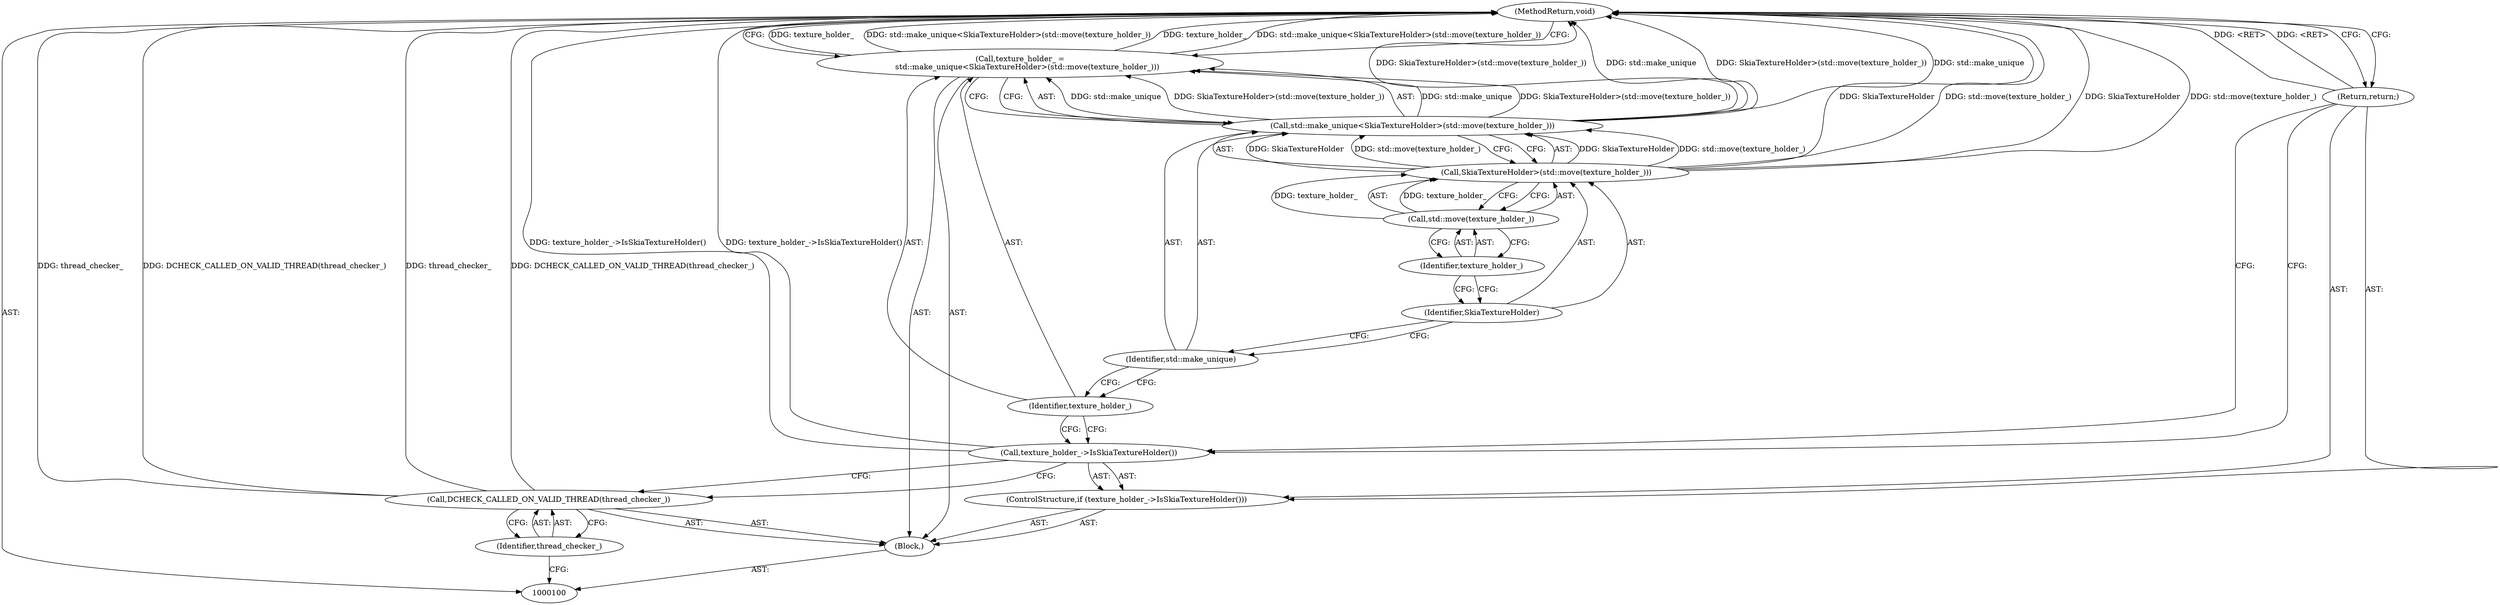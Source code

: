 digraph "0_Chrome_78d89fe556cb5dabbc47b4967cdf55e607e29580_4" {
"1000115" [label="(MethodReturn,void)"];
"1000101" [label="(Block,)"];
"1000102" [label="(Call,DCHECK_CALLED_ON_VALID_THREAD(thread_checker_))"];
"1000103" [label="(Identifier,thread_checker_)"];
"1000104" [label="(ControlStructure,if (texture_holder_->IsSkiaTextureHolder()))"];
"1000105" [label="(Call,texture_holder_->IsSkiaTextureHolder())"];
"1000106" [label="(Return,return;)"];
"1000107" [label="(Call,texture_holder_ =\n      std::make_unique<SkiaTextureHolder>(std::move(texture_holder_)))"];
"1000108" [label="(Identifier,texture_holder_)"];
"1000111" [label="(Call,SkiaTextureHolder>(std::move(texture_holder_)))"];
"1000112" [label="(Identifier,SkiaTextureHolder)"];
"1000113" [label="(Call,std::move(texture_holder_))"];
"1000114" [label="(Identifier,texture_holder_)"];
"1000109" [label="(Call,std::make_unique<SkiaTextureHolder>(std::move(texture_holder_)))"];
"1000110" [label="(Identifier,std::make_unique)"];
"1000115" -> "1000100"  [label="AST: "];
"1000115" -> "1000106"  [label="CFG: "];
"1000115" -> "1000107"  [label="CFG: "];
"1000106" -> "1000115"  [label="DDG: <RET>"];
"1000107" -> "1000115"  [label="DDG: texture_holder_"];
"1000107" -> "1000115"  [label="DDG: std::make_unique<SkiaTextureHolder>(std::move(texture_holder_))"];
"1000105" -> "1000115"  [label="DDG: texture_holder_->IsSkiaTextureHolder()"];
"1000102" -> "1000115"  [label="DDG: thread_checker_"];
"1000102" -> "1000115"  [label="DDG: DCHECK_CALLED_ON_VALID_THREAD(thread_checker_)"];
"1000109" -> "1000115"  [label="DDG: SkiaTextureHolder>(std::move(texture_holder_))"];
"1000109" -> "1000115"  [label="DDG: std::make_unique"];
"1000111" -> "1000115"  [label="DDG: SkiaTextureHolder"];
"1000111" -> "1000115"  [label="DDG: std::move(texture_holder_)"];
"1000101" -> "1000100"  [label="AST: "];
"1000102" -> "1000101"  [label="AST: "];
"1000104" -> "1000101"  [label="AST: "];
"1000107" -> "1000101"  [label="AST: "];
"1000102" -> "1000101"  [label="AST: "];
"1000102" -> "1000103"  [label="CFG: "];
"1000103" -> "1000102"  [label="AST: "];
"1000105" -> "1000102"  [label="CFG: "];
"1000102" -> "1000115"  [label="DDG: thread_checker_"];
"1000102" -> "1000115"  [label="DDG: DCHECK_CALLED_ON_VALID_THREAD(thread_checker_)"];
"1000103" -> "1000102"  [label="AST: "];
"1000103" -> "1000100"  [label="CFG: "];
"1000102" -> "1000103"  [label="CFG: "];
"1000104" -> "1000101"  [label="AST: "];
"1000105" -> "1000104"  [label="AST: "];
"1000106" -> "1000104"  [label="AST: "];
"1000105" -> "1000104"  [label="AST: "];
"1000105" -> "1000102"  [label="CFG: "];
"1000106" -> "1000105"  [label="CFG: "];
"1000108" -> "1000105"  [label="CFG: "];
"1000105" -> "1000115"  [label="DDG: texture_holder_->IsSkiaTextureHolder()"];
"1000106" -> "1000104"  [label="AST: "];
"1000106" -> "1000105"  [label="CFG: "];
"1000115" -> "1000106"  [label="CFG: "];
"1000106" -> "1000115"  [label="DDG: <RET>"];
"1000107" -> "1000101"  [label="AST: "];
"1000107" -> "1000109"  [label="CFG: "];
"1000108" -> "1000107"  [label="AST: "];
"1000109" -> "1000107"  [label="AST: "];
"1000115" -> "1000107"  [label="CFG: "];
"1000107" -> "1000115"  [label="DDG: texture_holder_"];
"1000107" -> "1000115"  [label="DDG: std::make_unique<SkiaTextureHolder>(std::move(texture_holder_))"];
"1000109" -> "1000107"  [label="DDG: std::make_unique"];
"1000109" -> "1000107"  [label="DDG: SkiaTextureHolder>(std::move(texture_holder_))"];
"1000108" -> "1000107"  [label="AST: "];
"1000108" -> "1000105"  [label="CFG: "];
"1000110" -> "1000108"  [label="CFG: "];
"1000111" -> "1000109"  [label="AST: "];
"1000111" -> "1000113"  [label="CFG: "];
"1000112" -> "1000111"  [label="AST: "];
"1000113" -> "1000111"  [label="AST: "];
"1000109" -> "1000111"  [label="CFG: "];
"1000111" -> "1000115"  [label="DDG: SkiaTextureHolder"];
"1000111" -> "1000115"  [label="DDG: std::move(texture_holder_)"];
"1000111" -> "1000109"  [label="DDG: SkiaTextureHolder"];
"1000111" -> "1000109"  [label="DDG: std::move(texture_holder_)"];
"1000113" -> "1000111"  [label="DDG: texture_holder_"];
"1000112" -> "1000111"  [label="AST: "];
"1000112" -> "1000110"  [label="CFG: "];
"1000114" -> "1000112"  [label="CFG: "];
"1000113" -> "1000111"  [label="AST: "];
"1000113" -> "1000114"  [label="CFG: "];
"1000114" -> "1000113"  [label="AST: "];
"1000111" -> "1000113"  [label="CFG: "];
"1000113" -> "1000111"  [label="DDG: texture_holder_"];
"1000114" -> "1000113"  [label="AST: "];
"1000114" -> "1000112"  [label="CFG: "];
"1000113" -> "1000114"  [label="CFG: "];
"1000109" -> "1000107"  [label="AST: "];
"1000109" -> "1000111"  [label="CFG: "];
"1000110" -> "1000109"  [label="AST: "];
"1000111" -> "1000109"  [label="AST: "];
"1000107" -> "1000109"  [label="CFG: "];
"1000109" -> "1000115"  [label="DDG: SkiaTextureHolder>(std::move(texture_holder_))"];
"1000109" -> "1000115"  [label="DDG: std::make_unique"];
"1000109" -> "1000107"  [label="DDG: std::make_unique"];
"1000109" -> "1000107"  [label="DDG: SkiaTextureHolder>(std::move(texture_holder_))"];
"1000111" -> "1000109"  [label="DDG: SkiaTextureHolder"];
"1000111" -> "1000109"  [label="DDG: std::move(texture_holder_)"];
"1000110" -> "1000109"  [label="AST: "];
"1000110" -> "1000108"  [label="CFG: "];
"1000112" -> "1000110"  [label="CFG: "];
}
